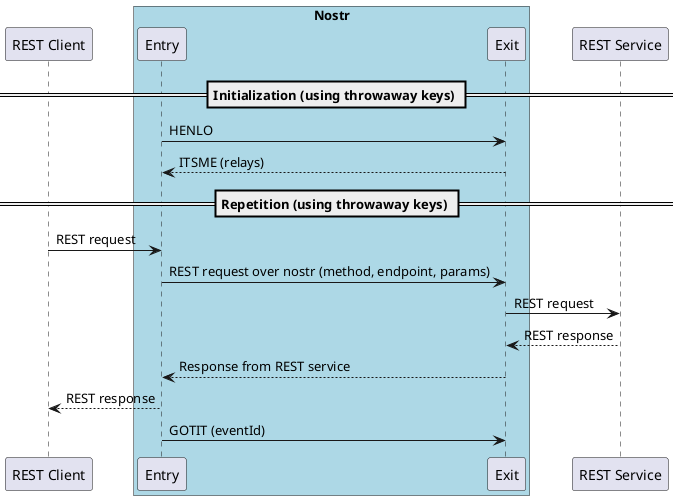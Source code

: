 @startuml
participant "REST Client"
box "Nostr" #LightBlue
participant Entry
participant Exit
end box
participant "REST Service"

== Initialization (using throwaway keys) ==
Entry -> Exit: HENLO
Entry <-- Exit: ITSME (relays)

== Repetition (using throwaway keys) ==
"REST Client" -> Entry: REST request
Entry -> Exit: REST request over nostr (method, endpoint, params)
Exit -> "REST Service": REST request
Exit <-- "REST Service": REST response
Entry <-- Exit: Response from REST service
"REST Client" <-- Entry: REST response
Entry -> Exit: GOTIT (eventId)

@enduml